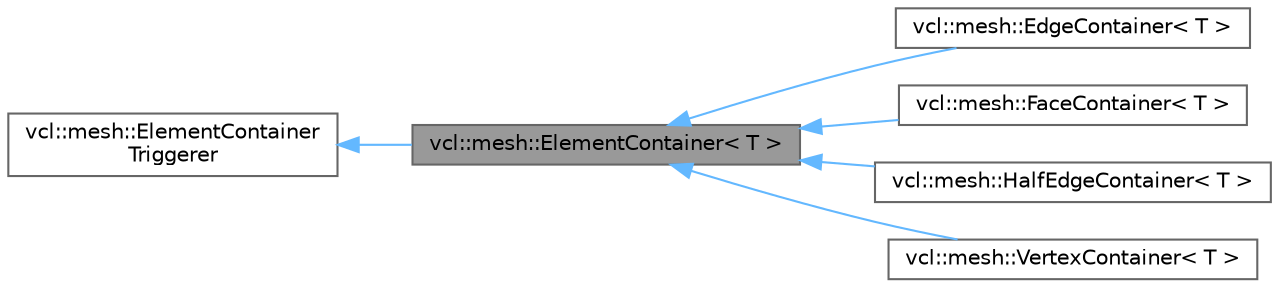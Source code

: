 digraph "vcl::mesh::ElementContainer&lt; T &gt;"
{
 // LATEX_PDF_SIZE
  bgcolor="transparent";
  edge [fontname=Helvetica,fontsize=10,labelfontname=Helvetica,labelfontsize=10];
  node [fontname=Helvetica,fontsize=10,shape=box,height=0.2,width=0.4];
  rankdir="LR";
  Node1 [label="vcl::mesh::ElementContainer\< T \>",height=0.2,width=0.4,color="gray40", fillcolor="grey60", style="filled", fontcolor="black",tooltip=" "];
  Node2 -> Node1 [dir="back",color="steelblue1",style="solid"];
  Node2 [label="vcl::mesh::ElementContainer\lTriggerer",height=0.2,width=0.4,color="gray40", fillcolor="white", style="filled",URL="$classvcl_1_1mesh_1_1ElementContainerTriggerer.html",tooltip=" "];
  Node1 -> Node3 [dir="back",color="steelblue1",style="solid"];
  Node3 [label="vcl::mesh::EdgeContainer\< T \>",height=0.2,width=0.4,color="gray40", fillcolor="white", style="filled",URL="$classvcl_1_1mesh_1_1EdgeContainer.html",tooltip=" "];
  Node1 -> Node4 [dir="back",color="steelblue1",style="solid"];
  Node4 [label="vcl::mesh::FaceContainer\< T \>",height=0.2,width=0.4,color="gray40", fillcolor="white", style="filled",URL="$classvcl_1_1mesh_1_1FaceContainer.html",tooltip="The Face Container class, will be used when the template argument given to the Mesh is a Face."];
  Node1 -> Node5 [dir="back",color="steelblue1",style="solid"];
  Node5 [label="vcl::mesh::HalfEdgeContainer\< T \>",height=0.2,width=0.4,color="gray40", fillcolor="white", style="filled",URL="$classvcl_1_1mesh_1_1HalfEdgeContainer.html",tooltip=" "];
  Node1 -> Node6 [dir="back",color="steelblue1",style="solid"];
  Node6 [label="vcl::mesh::VertexContainer\< T \>",height=0.2,width=0.4,color="gray40", fillcolor="white", style="filled",URL="$classvcl_1_1mesh_1_1VertexContainer.html",tooltip="The Vertex Container class, will be used when the template argument given to the Mesh is a Vertex."];
}
